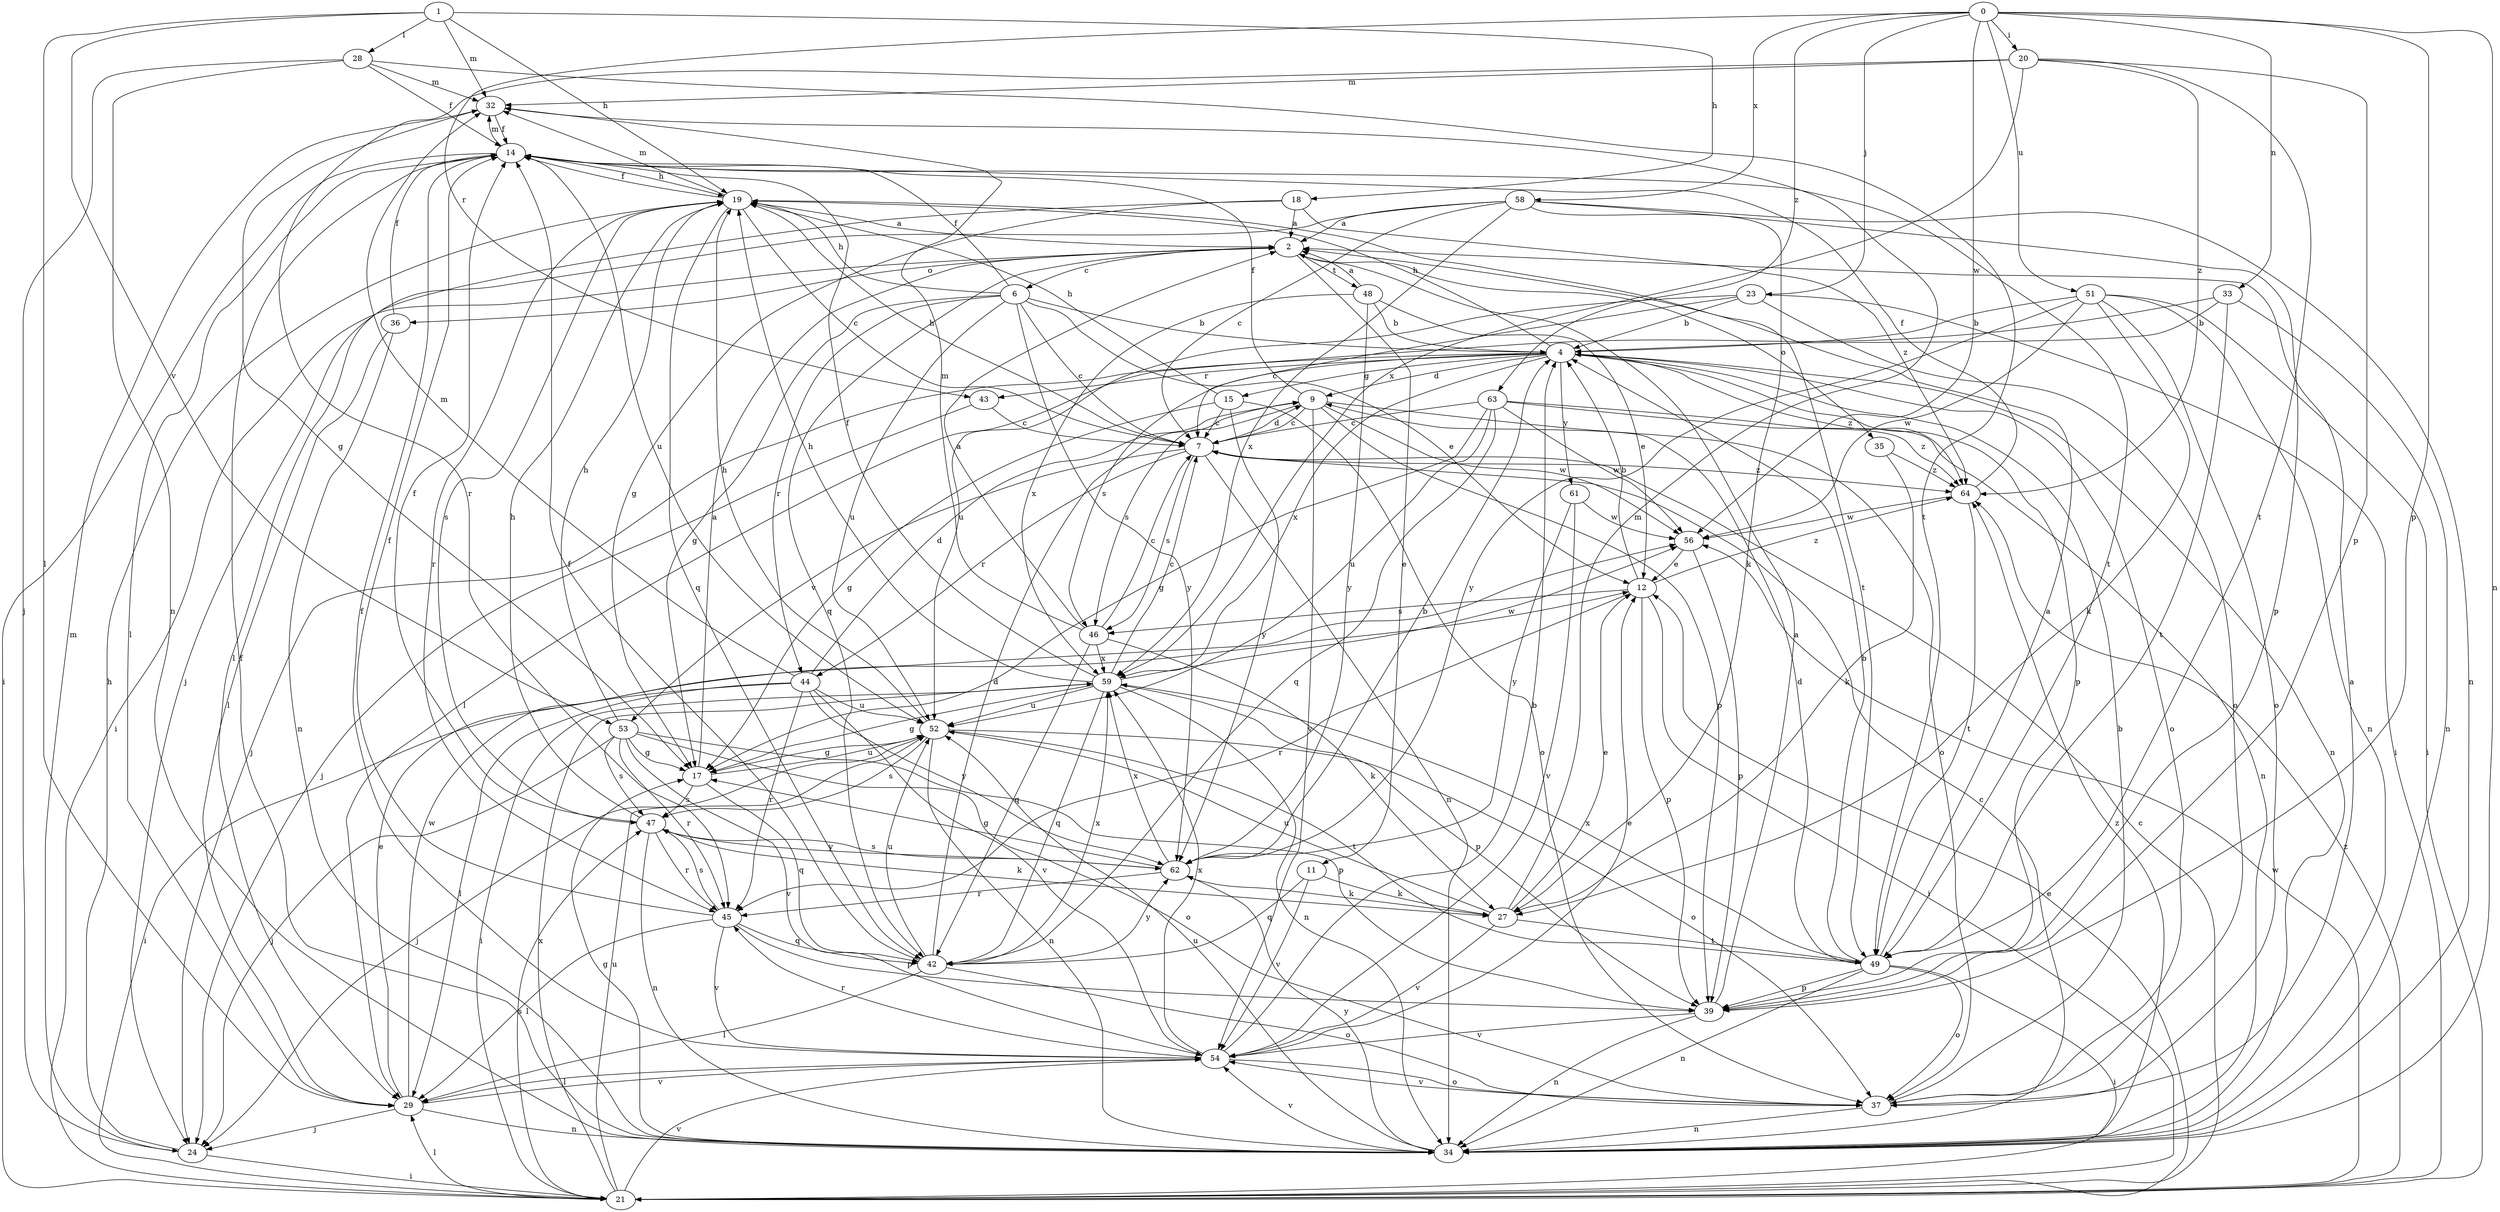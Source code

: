 strict digraph  {
0;
1;
2;
4;
6;
7;
9;
11;
12;
14;
15;
17;
18;
19;
20;
21;
23;
24;
27;
28;
29;
32;
33;
34;
35;
36;
37;
39;
42;
43;
44;
45;
46;
47;
48;
49;
51;
52;
53;
54;
56;
58;
59;
61;
62;
63;
64;
0 -> 20  [label=i];
0 -> 23  [label=j];
0 -> 33  [label=n];
0 -> 34  [label=n];
0 -> 39  [label=p];
0 -> 43  [label=r];
0 -> 51  [label=u];
0 -> 56  [label=w];
0 -> 58  [label=x];
0 -> 63  [label=z];
1 -> 18  [label=h];
1 -> 19  [label=h];
1 -> 28  [label=l];
1 -> 29  [label=l];
1 -> 32  [label=m];
1 -> 53  [label=v];
2 -> 6  [label=c];
2 -> 11  [label=e];
2 -> 21  [label=i];
2 -> 35  [label=o];
2 -> 36  [label=o];
2 -> 42  [label=q];
2 -> 48  [label=t];
4 -> 9  [label=d];
4 -> 15  [label=g];
4 -> 19  [label=h];
4 -> 24  [label=j];
4 -> 34  [label=n];
4 -> 37  [label=o];
4 -> 39  [label=p];
4 -> 43  [label=r];
4 -> 46  [label=s];
4 -> 59  [label=x];
4 -> 61  [label=y];
4 -> 64  [label=z];
6 -> 4  [label=b];
6 -> 7  [label=c];
6 -> 12  [label=e];
6 -> 14  [label=f];
6 -> 17  [label=g];
6 -> 19  [label=h];
6 -> 44  [label=r];
6 -> 52  [label=u];
6 -> 62  [label=y];
7 -> 9  [label=d];
7 -> 19  [label=h];
7 -> 34  [label=n];
7 -> 44  [label=r];
7 -> 46  [label=s];
7 -> 53  [label=v];
7 -> 64  [label=z];
9 -> 7  [label=c];
9 -> 14  [label=f];
9 -> 37  [label=o];
9 -> 39  [label=p];
9 -> 46  [label=s];
9 -> 54  [label=v];
9 -> 56  [label=w];
11 -> 27  [label=k];
11 -> 42  [label=q];
11 -> 54  [label=v];
12 -> 4  [label=b];
12 -> 21  [label=i];
12 -> 39  [label=p];
12 -> 45  [label=r];
12 -> 46  [label=s];
12 -> 64  [label=z];
14 -> 19  [label=h];
14 -> 21  [label=i];
14 -> 29  [label=l];
14 -> 32  [label=m];
14 -> 49  [label=t];
14 -> 52  [label=u];
15 -> 7  [label=c];
15 -> 17  [label=g];
15 -> 19  [label=h];
15 -> 37  [label=o];
15 -> 62  [label=y];
17 -> 2  [label=a];
17 -> 42  [label=q];
17 -> 47  [label=s];
17 -> 52  [label=u];
18 -> 2  [label=a];
18 -> 17  [label=g];
18 -> 29  [label=l];
18 -> 64  [label=z];
19 -> 2  [label=a];
19 -> 7  [label=c];
19 -> 14  [label=f];
19 -> 32  [label=m];
19 -> 42  [label=q];
19 -> 45  [label=r];
19 -> 47  [label=s];
19 -> 49  [label=t];
20 -> 32  [label=m];
20 -> 39  [label=p];
20 -> 45  [label=r];
20 -> 49  [label=t];
20 -> 59  [label=x];
20 -> 64  [label=z];
21 -> 7  [label=c];
21 -> 12  [label=e];
21 -> 29  [label=l];
21 -> 47  [label=s];
21 -> 52  [label=u];
21 -> 54  [label=v];
21 -> 56  [label=w];
21 -> 59  [label=x];
21 -> 64  [label=z];
23 -> 4  [label=b];
23 -> 7  [label=c];
23 -> 21  [label=i];
23 -> 37  [label=o];
23 -> 52  [label=u];
24 -> 19  [label=h];
24 -> 21  [label=i];
24 -> 32  [label=m];
27 -> 12  [label=e];
27 -> 32  [label=m];
27 -> 49  [label=t];
27 -> 52  [label=u];
27 -> 54  [label=v];
28 -> 14  [label=f];
28 -> 24  [label=j];
28 -> 32  [label=m];
28 -> 34  [label=n];
28 -> 49  [label=t];
29 -> 12  [label=e];
29 -> 24  [label=j];
29 -> 34  [label=n];
29 -> 54  [label=v];
29 -> 56  [label=w];
32 -> 14  [label=f];
32 -> 17  [label=g];
33 -> 4  [label=b];
33 -> 29  [label=l];
33 -> 34  [label=n];
33 -> 49  [label=t];
34 -> 7  [label=c];
34 -> 14  [label=f];
34 -> 17  [label=g];
34 -> 52  [label=u];
34 -> 54  [label=v];
34 -> 62  [label=y];
34 -> 64  [label=z];
35 -> 27  [label=k];
35 -> 64  [label=z];
36 -> 14  [label=f];
36 -> 29  [label=l];
36 -> 34  [label=n];
37 -> 2  [label=a];
37 -> 4  [label=b];
37 -> 34  [label=n];
37 -> 54  [label=v];
39 -> 2  [label=a];
39 -> 34  [label=n];
39 -> 54  [label=v];
42 -> 9  [label=d];
42 -> 14  [label=f];
42 -> 29  [label=l];
42 -> 37  [label=o];
42 -> 52  [label=u];
42 -> 59  [label=x];
42 -> 62  [label=y];
43 -> 7  [label=c];
43 -> 24  [label=j];
44 -> 9  [label=d];
44 -> 21  [label=i];
44 -> 29  [label=l];
44 -> 32  [label=m];
44 -> 45  [label=r];
44 -> 52  [label=u];
44 -> 54  [label=v];
44 -> 62  [label=y];
45 -> 14  [label=f];
45 -> 29  [label=l];
45 -> 39  [label=p];
45 -> 42  [label=q];
45 -> 47  [label=s];
45 -> 54  [label=v];
46 -> 2  [label=a];
46 -> 7  [label=c];
46 -> 27  [label=k];
46 -> 32  [label=m];
46 -> 42  [label=q];
46 -> 59  [label=x];
47 -> 14  [label=f];
47 -> 19  [label=h];
47 -> 27  [label=k];
47 -> 34  [label=n];
47 -> 45  [label=r];
47 -> 62  [label=y];
48 -> 2  [label=a];
48 -> 4  [label=b];
48 -> 12  [label=e];
48 -> 59  [label=x];
48 -> 62  [label=y];
49 -> 2  [label=a];
49 -> 4  [label=b];
49 -> 9  [label=d];
49 -> 21  [label=i];
49 -> 34  [label=n];
49 -> 37  [label=o];
49 -> 39  [label=p];
49 -> 59  [label=x];
51 -> 4  [label=b];
51 -> 21  [label=i];
51 -> 27  [label=k];
51 -> 34  [label=n];
51 -> 37  [label=o];
51 -> 56  [label=w];
51 -> 62  [label=y];
52 -> 17  [label=g];
52 -> 19  [label=h];
52 -> 24  [label=j];
52 -> 34  [label=n];
52 -> 37  [label=o];
52 -> 47  [label=s];
52 -> 49  [label=t];
53 -> 17  [label=g];
53 -> 19  [label=h];
53 -> 24  [label=j];
53 -> 37  [label=o];
53 -> 39  [label=p];
53 -> 45  [label=r];
53 -> 47  [label=s];
53 -> 54  [label=v];
54 -> 4  [label=b];
54 -> 12  [label=e];
54 -> 14  [label=f];
54 -> 29  [label=l];
54 -> 37  [label=o];
54 -> 45  [label=r];
54 -> 59  [label=x];
56 -> 12  [label=e];
56 -> 39  [label=p];
58 -> 2  [label=a];
58 -> 7  [label=c];
58 -> 24  [label=j];
58 -> 27  [label=k];
58 -> 34  [label=n];
58 -> 39  [label=p];
58 -> 59  [label=x];
59 -> 7  [label=c];
59 -> 14  [label=f];
59 -> 17  [label=g];
59 -> 19  [label=h];
59 -> 21  [label=i];
59 -> 34  [label=n];
59 -> 39  [label=p];
59 -> 42  [label=q];
59 -> 52  [label=u];
59 -> 56  [label=w];
61 -> 54  [label=v];
61 -> 56  [label=w];
61 -> 62  [label=y];
62 -> 4  [label=b];
62 -> 17  [label=g];
62 -> 27  [label=k];
62 -> 45  [label=r];
62 -> 47  [label=s];
62 -> 59  [label=x];
63 -> 7  [label=c];
63 -> 17  [label=g];
63 -> 34  [label=n];
63 -> 42  [label=q];
63 -> 52  [label=u];
63 -> 56  [label=w];
63 -> 64  [label=z];
64 -> 14  [label=f];
64 -> 49  [label=t];
64 -> 56  [label=w];
}
